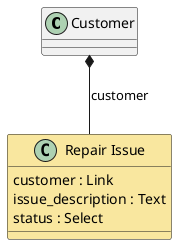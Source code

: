 @startuml
"Customer" *-- "Repair Issue" : customer
class "Repair Issue" #F9E79F {
  customer : Link
  issue_description : Text
  status : Select
}
@enduml